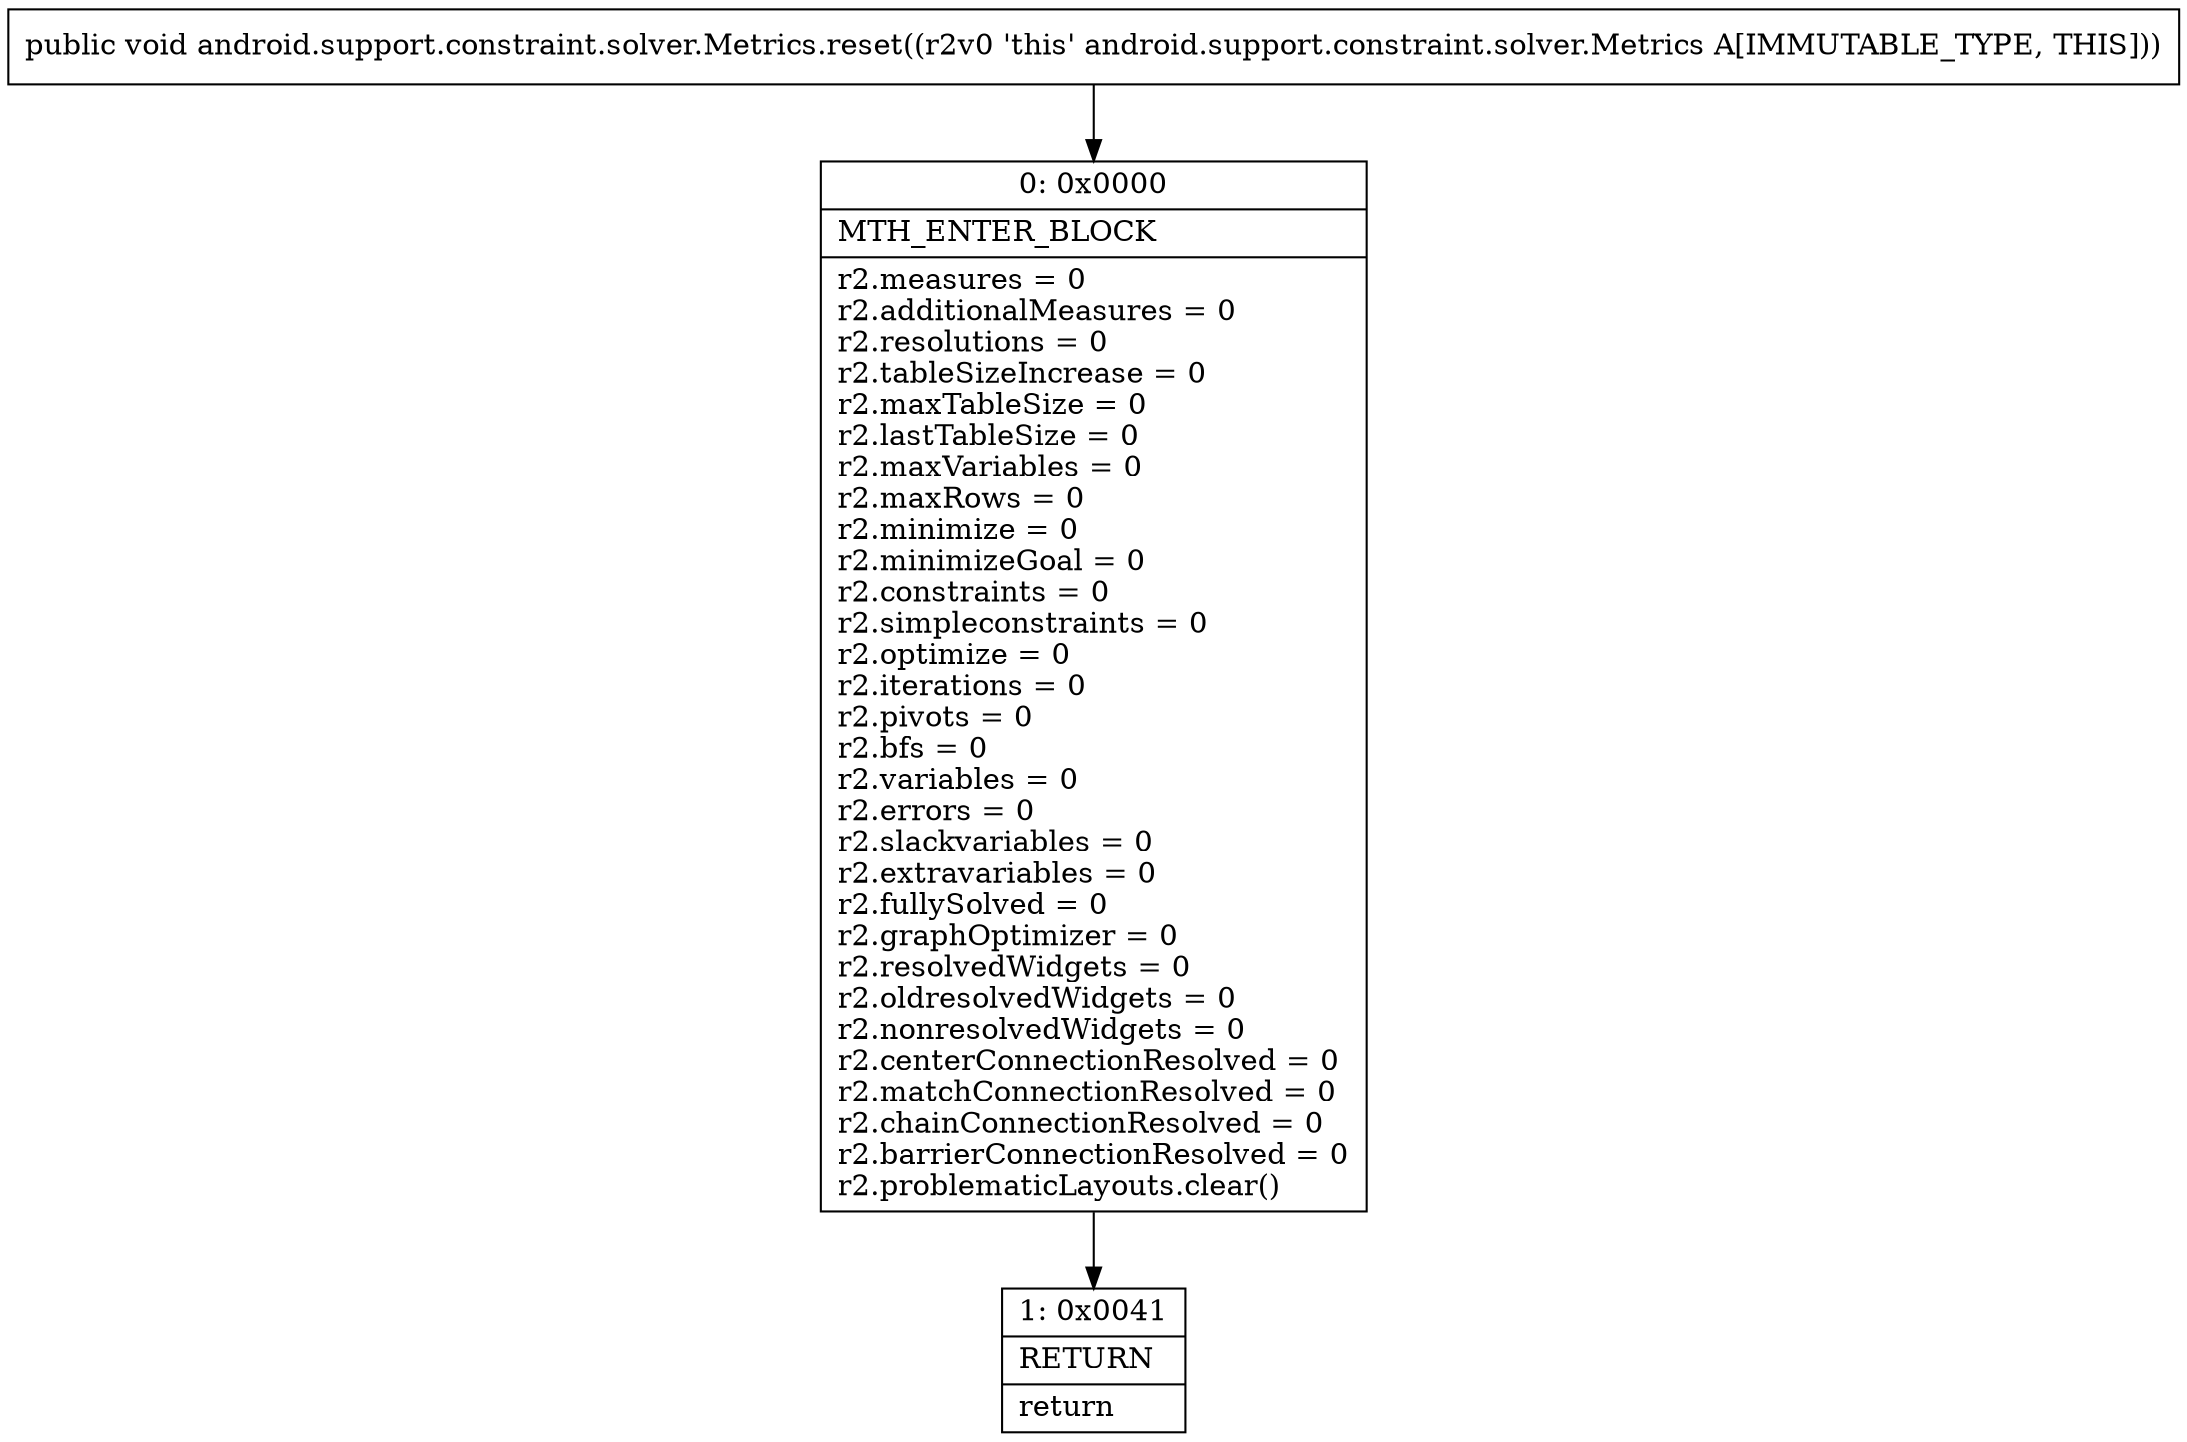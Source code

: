 digraph "CFG forandroid.support.constraint.solver.Metrics.reset()V" {
Node_0 [shape=record,label="{0\:\ 0x0000|MTH_ENTER_BLOCK\l|r2.measures = 0\lr2.additionalMeasures = 0\lr2.resolutions = 0\lr2.tableSizeIncrease = 0\lr2.maxTableSize = 0\lr2.lastTableSize = 0\lr2.maxVariables = 0\lr2.maxRows = 0\lr2.minimize = 0\lr2.minimizeGoal = 0\lr2.constraints = 0\lr2.simpleconstraints = 0\lr2.optimize = 0\lr2.iterations = 0\lr2.pivots = 0\lr2.bfs = 0\lr2.variables = 0\lr2.errors = 0\lr2.slackvariables = 0\lr2.extravariables = 0\lr2.fullySolved = 0\lr2.graphOptimizer = 0\lr2.resolvedWidgets = 0\lr2.oldresolvedWidgets = 0\lr2.nonresolvedWidgets = 0\lr2.centerConnectionResolved = 0\lr2.matchConnectionResolved = 0\lr2.chainConnectionResolved = 0\lr2.barrierConnectionResolved = 0\lr2.problematicLayouts.clear()\l}"];
Node_1 [shape=record,label="{1\:\ 0x0041|RETURN\l|return\l}"];
MethodNode[shape=record,label="{public void android.support.constraint.solver.Metrics.reset((r2v0 'this' android.support.constraint.solver.Metrics A[IMMUTABLE_TYPE, THIS])) }"];
MethodNode -> Node_0;
Node_0 -> Node_1;
}

